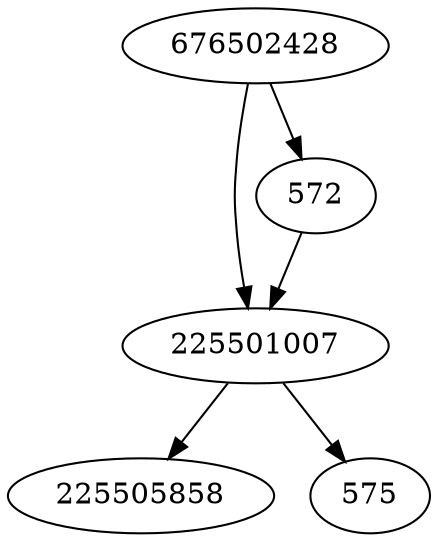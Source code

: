 strict digraph  {
225505858;
225501007;
676502428;
572;
575;
225501007 -> 225505858;
225501007 -> 575;
676502428 -> 572;
676502428 -> 225501007;
572 -> 225501007;
}
